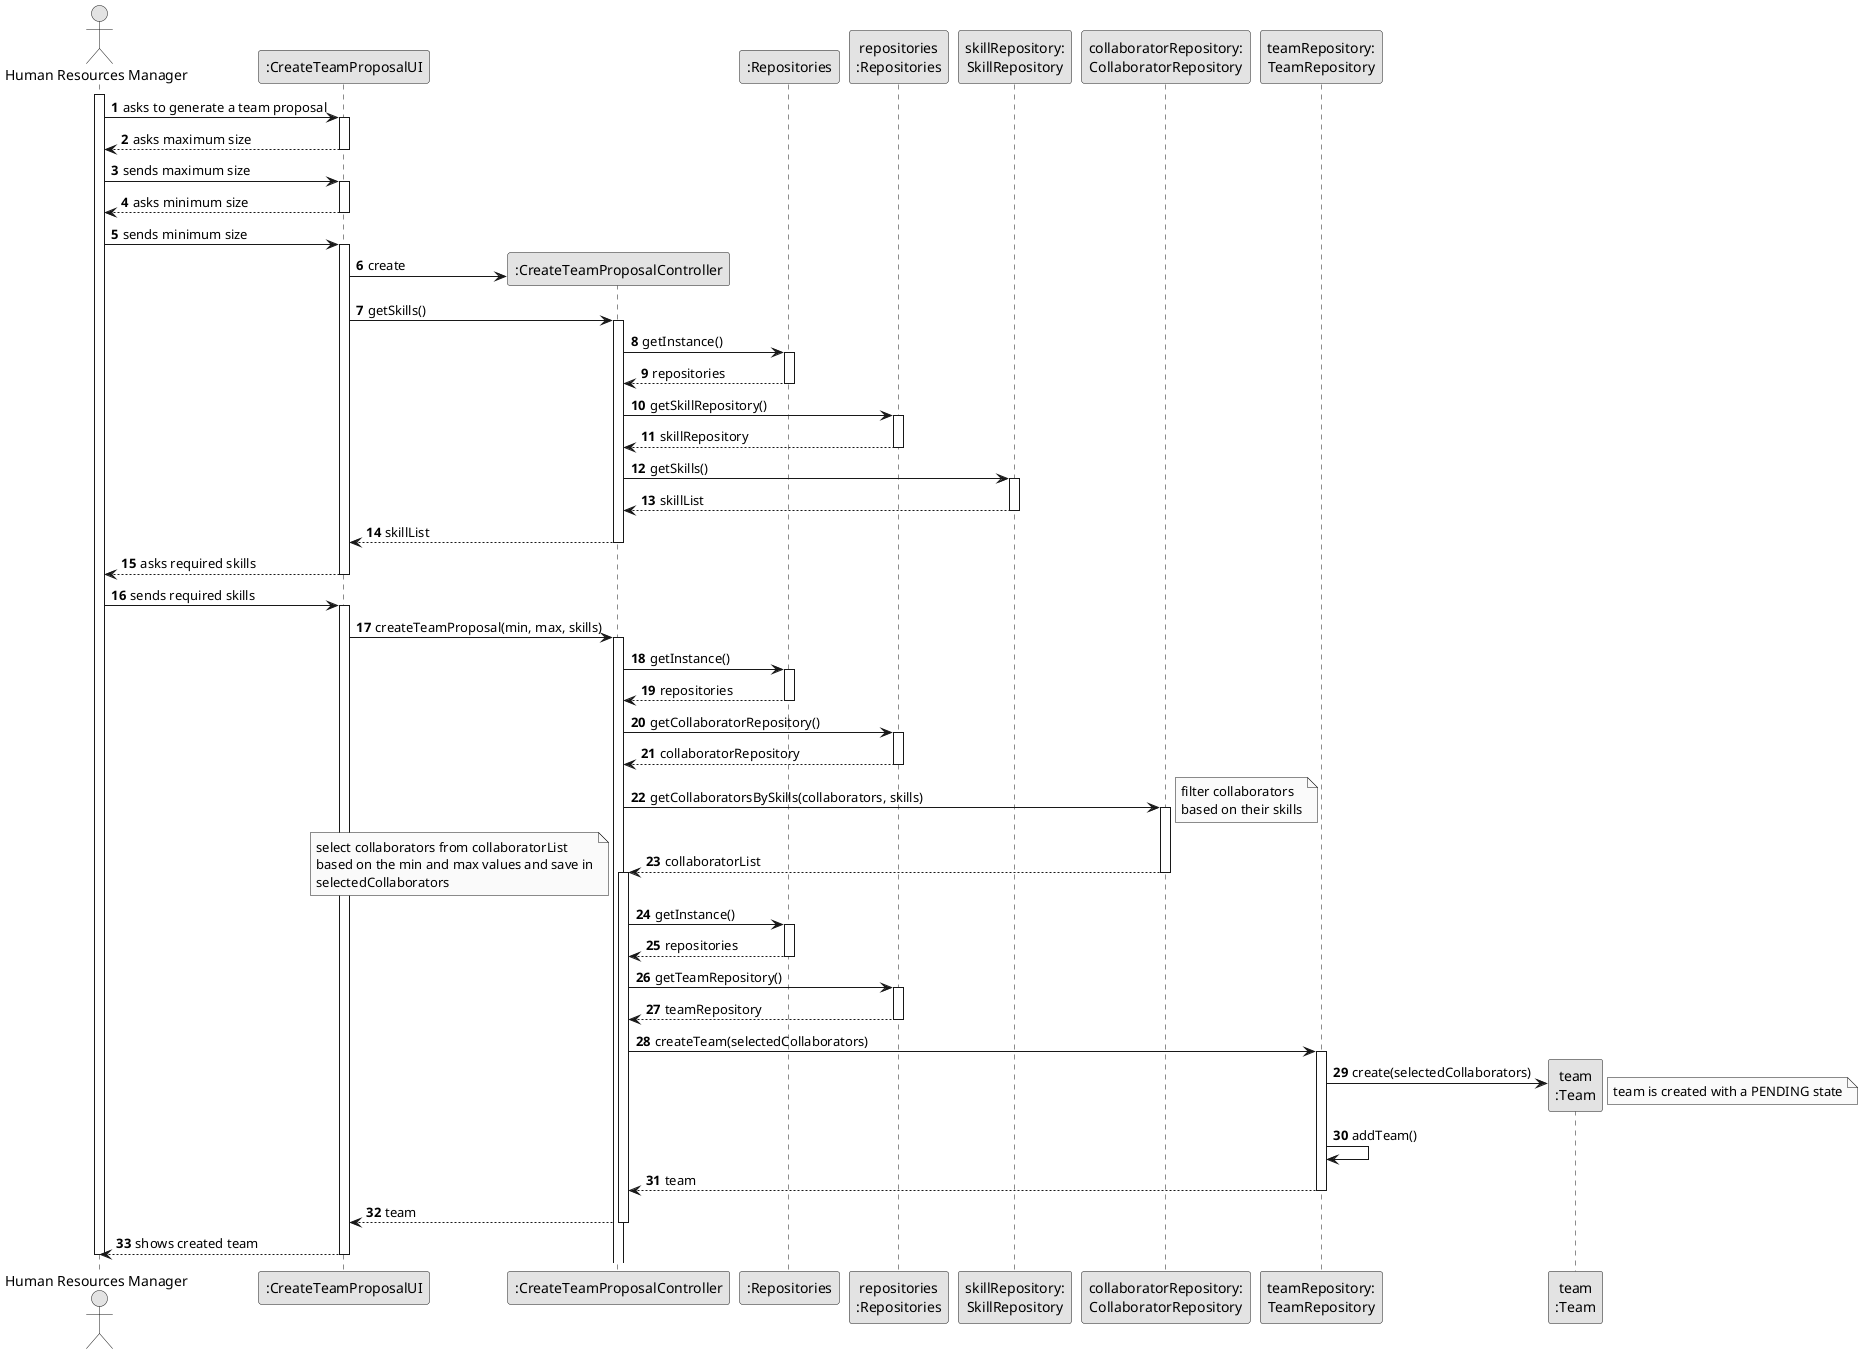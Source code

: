 @startuml
skinparam monochrome true
skinparam packageStyle rectangle
skinparam shadowing false

autonumber

actor "Human Resources Manager" as HRM
participant ":CreateTeamProposalUI" as UI
participant ":CreateTeamProposalController" as CTRL
participant ":Repositories" as RepositorySingleton
participant "repositories\n:Repositories" as PLAT
participant "skillRepository:\nSkillRepository" as SkillRepository
participant "collaboratorRepository:\nCollaboratorRepository" as CollaboratorRepository
participant "teamRepository:\nTeamRepository" as TeamRepository
' participant "taskCategoryRepository:\nTaskCategoryRepository" as TaskCategoryRepository
' participant ":ApplicationSession" as _APP
' participant "appSession\n:ApplicationSession" as APP
' participant "currentSession\n:UserSession" as SESSAO
' participant "organizationRepository:\nOrganizationRepository" as OrganizationRepository
' participant "organization\n:Organization" as ORG
participant "team\n:Team" as TEAM

activate HRM
  HRM -> UI : asks to generate a team proposal
  activate UI
    UI --> HRM : asks maximum size
  deactivate UI

  HRM -> UI : sends maximum size
  activate UI
    UI --> HRM : asks minimum size
  deactivate UI

  HRM -> UI : sends minimum size
  activate UI
    UI -> CTRL** : create
    UI -> CTRL : getSkills()
    activate CTRL
      CTRL -> RepositorySingleton : getInstance()
      activate RepositorySingleton
        RepositorySingleton --> CTRL : repositories
      deactivate RepositorySingleton

      CTRL -> PLAT : getSkillRepository()
      activate PLAT
        PLAT --> CTRL : skillRepository
      deactivate PLAT

      CTRL -> SkillRepository : getSkills()
      activate SkillRepository
        SkillRepository --> CTRL : skillList
      deactivate SkillRepository
      CTRL --> UI : skillList
    deactivate CTRL

    UI --> HRM : asks required skills
  deactivate UI

  HRM -> UI : sends required skills
  activate UI
    UI -> CTRL : createTeamProposal(min, max, skills)
    activate CTRL
      CTRL -> RepositorySingleton : getInstance()
      activate RepositorySingleton
        RepositorySingleton --> CTRL : repositories
      deactivate RepositorySingleton

      CTRL -> PLAT : getCollaboratorRepository()
      activate PLAT
        PLAT --> CTRL : collaboratorRepository
      deactivate PLAT

      CTRL -> CollaboratorRepository : getCollaboratorsBySkills(collaborators, skills)
      note right : filter collaborators\nbased on their skills
      activate CollaboratorRepository
        CollaboratorRepository --> CTRL : collaboratorList
      deactivate CollaboratorRepository
      note bottom : select collaborators from collaboratorList\nbased on the min and max values and save in\nselectedCollaborators


activate CTRL
      CTRL -> RepositorySingleton : getInstance()
      activate RepositorySingleton
        RepositorySingleton --> CTRL : repositories
      deactivate RepositorySingleton



      CTRL -> PLAT : getTeamRepository()
      activate PLAT
        PLAT --> CTRL : teamRepository
      deactivate PLAT

      CTRL -> TeamRepository : createTeam(selectedCollaborators)
      activate TeamRepository
        TeamRepository -> TEAM** : create(selectedCollaborators)
        note right : team is created with a PENDING state
        TeamRepository -> TeamRepository : addTeam()
        TeamRepository --> CTRL : team
      deactivate TeamRepository
      CTRL --> UI : team
    deactivate CTRL
    UI --> HRM : shows created team
  deactivate UI
deactivate HRM
@enduml